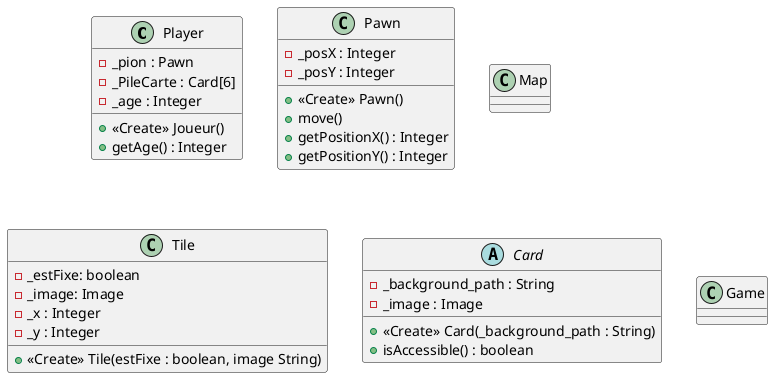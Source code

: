 @startuml
class Player {
- _pion : Pawn
- _PileCarte : Card[6]
- _age : Integer
+ <<Create>> Joueur()
+ getAge() : Integer

}
class Pawn{
- _posX : Integer
- _posY : Integer
+ <<Create>> Pawn()
+ move()
+ getPositionX() : Integer
+ getPositionY() : Integer
}

class Map{
}

class Tile{
- _estFixe: boolean
- _image: Image
- _x : Integer
- _y : Integer
+ <<Create>> Tile(estFixe : boolean, image String)
}
abstract Card{
- _background_path : String
- _image : Image
+ <<Create>> Card(_background_path : String)
+ isAccessible() : boolean
}
class Game{
}
@enduml